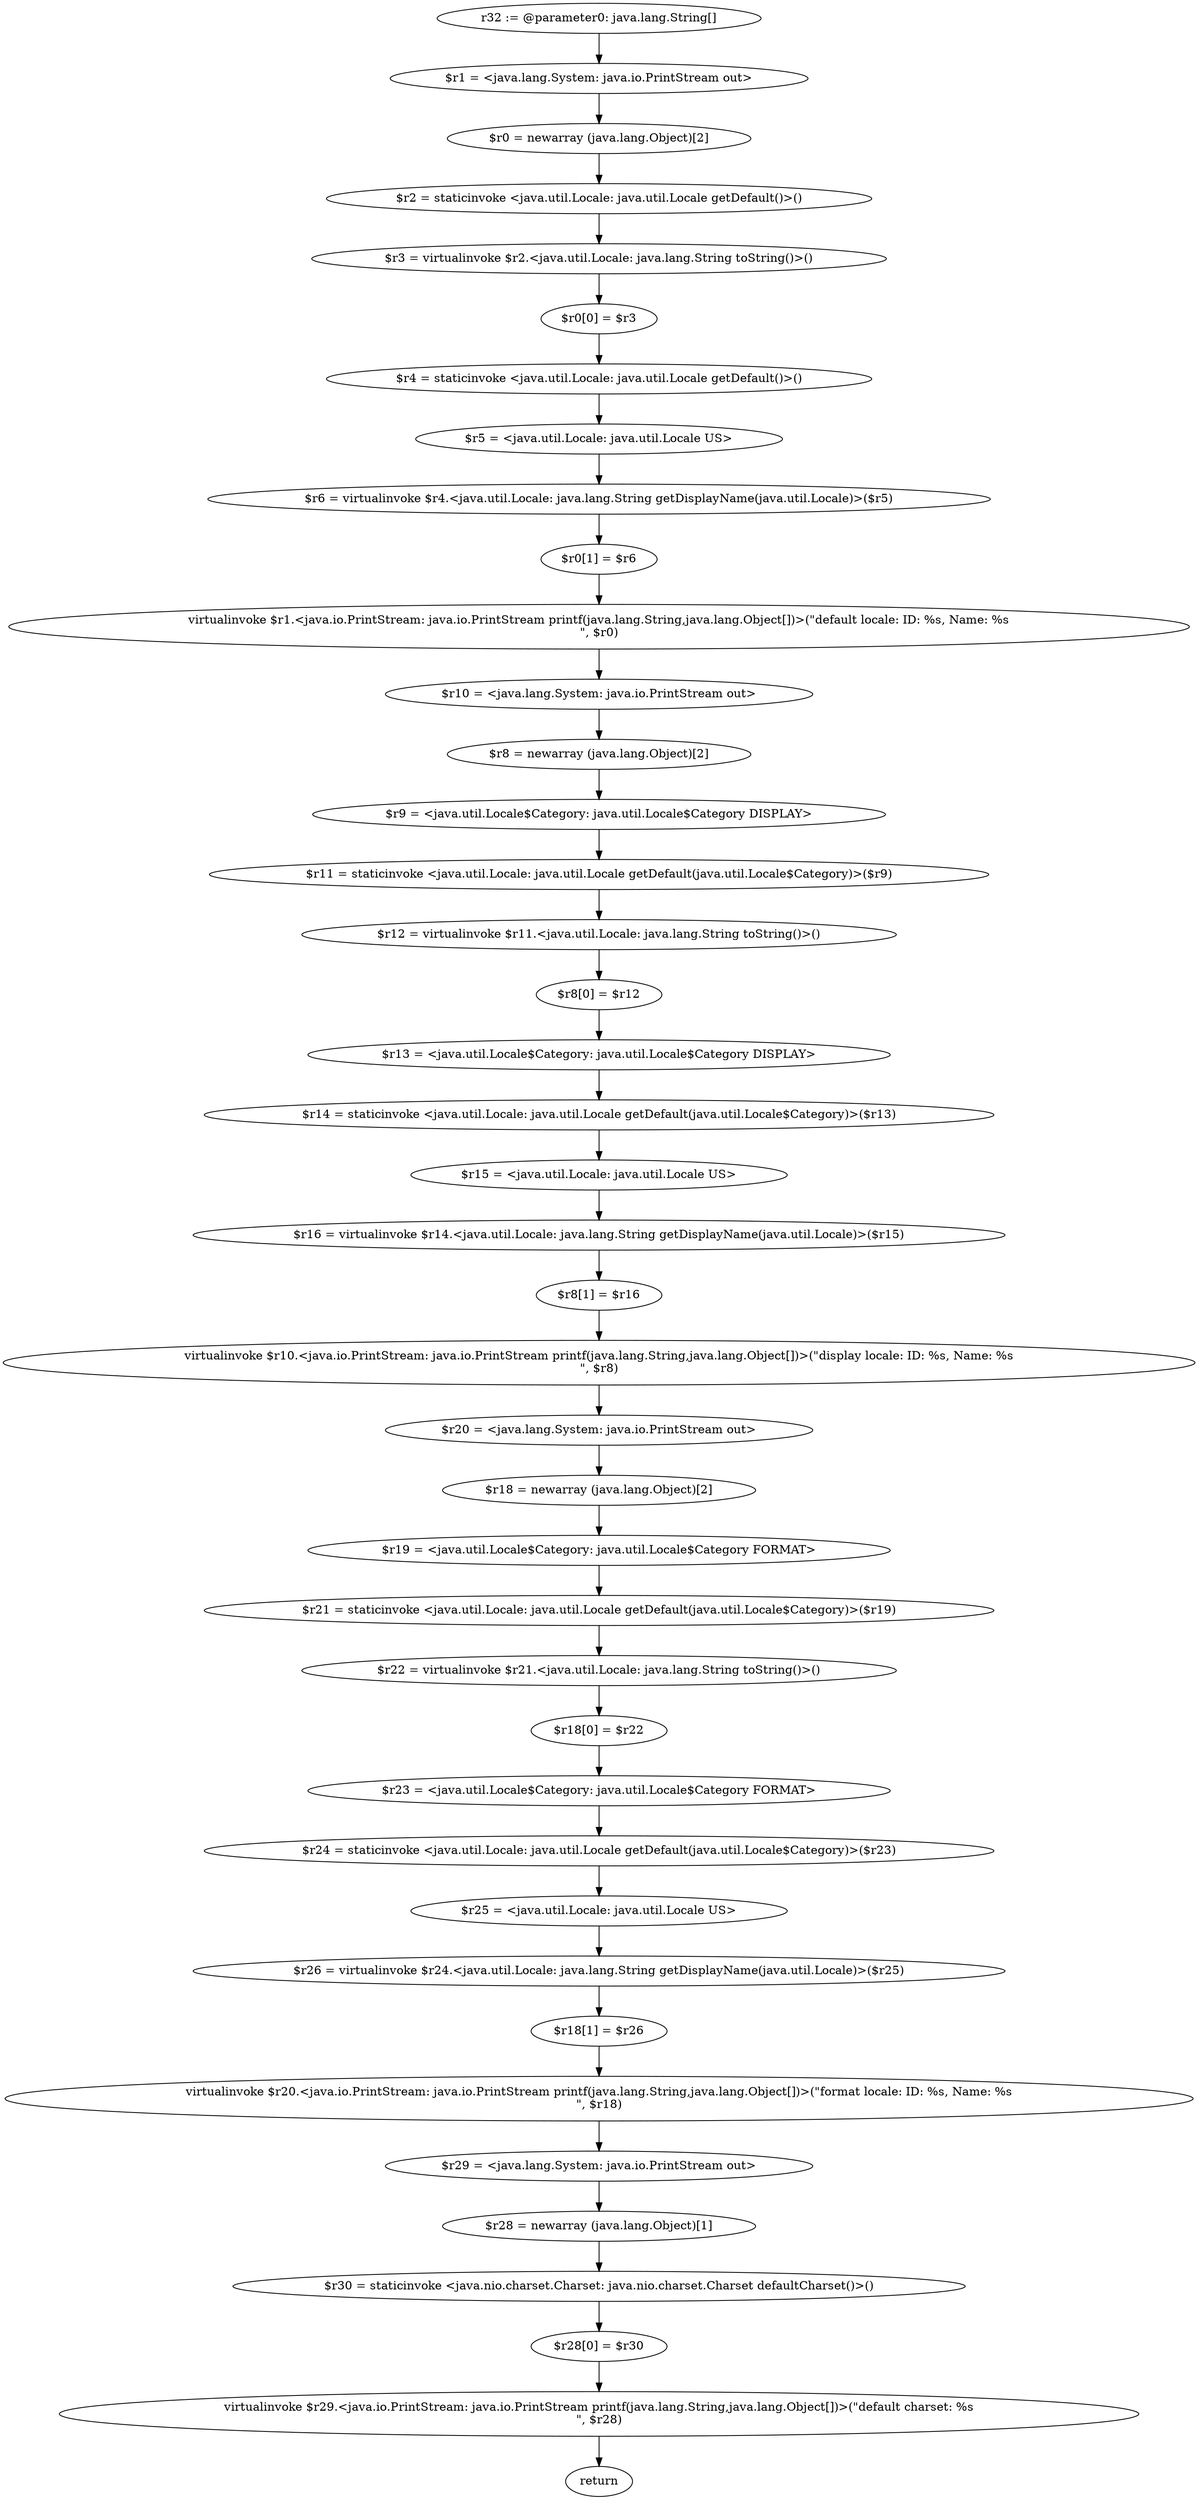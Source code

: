 digraph "unitGraph" {
    "r32 := @parameter0: java.lang.String[]"
    "$r1 = <java.lang.System: java.io.PrintStream out>"
    "$r0 = newarray (java.lang.Object)[2]"
    "$r2 = staticinvoke <java.util.Locale: java.util.Locale getDefault()>()"
    "$r3 = virtualinvoke $r2.<java.util.Locale: java.lang.String toString()>()"
    "$r0[0] = $r3"
    "$r4 = staticinvoke <java.util.Locale: java.util.Locale getDefault()>()"
    "$r5 = <java.util.Locale: java.util.Locale US>"
    "$r6 = virtualinvoke $r4.<java.util.Locale: java.lang.String getDisplayName(java.util.Locale)>($r5)"
    "$r0[1] = $r6"
    "virtualinvoke $r1.<java.io.PrintStream: java.io.PrintStream printf(java.lang.String,java.lang.Object[])>(\"default locale: ID: %s, Name: %s\n\", $r0)"
    "$r10 = <java.lang.System: java.io.PrintStream out>"
    "$r8 = newarray (java.lang.Object)[2]"
    "$r9 = <java.util.Locale$Category: java.util.Locale$Category DISPLAY>"
    "$r11 = staticinvoke <java.util.Locale: java.util.Locale getDefault(java.util.Locale$Category)>($r9)"
    "$r12 = virtualinvoke $r11.<java.util.Locale: java.lang.String toString()>()"
    "$r8[0] = $r12"
    "$r13 = <java.util.Locale$Category: java.util.Locale$Category DISPLAY>"
    "$r14 = staticinvoke <java.util.Locale: java.util.Locale getDefault(java.util.Locale$Category)>($r13)"
    "$r15 = <java.util.Locale: java.util.Locale US>"
    "$r16 = virtualinvoke $r14.<java.util.Locale: java.lang.String getDisplayName(java.util.Locale)>($r15)"
    "$r8[1] = $r16"
    "virtualinvoke $r10.<java.io.PrintStream: java.io.PrintStream printf(java.lang.String,java.lang.Object[])>(\"display locale: ID: %s, Name: %s\n\", $r8)"
    "$r20 = <java.lang.System: java.io.PrintStream out>"
    "$r18 = newarray (java.lang.Object)[2]"
    "$r19 = <java.util.Locale$Category: java.util.Locale$Category FORMAT>"
    "$r21 = staticinvoke <java.util.Locale: java.util.Locale getDefault(java.util.Locale$Category)>($r19)"
    "$r22 = virtualinvoke $r21.<java.util.Locale: java.lang.String toString()>()"
    "$r18[0] = $r22"
    "$r23 = <java.util.Locale$Category: java.util.Locale$Category FORMAT>"
    "$r24 = staticinvoke <java.util.Locale: java.util.Locale getDefault(java.util.Locale$Category)>($r23)"
    "$r25 = <java.util.Locale: java.util.Locale US>"
    "$r26 = virtualinvoke $r24.<java.util.Locale: java.lang.String getDisplayName(java.util.Locale)>($r25)"
    "$r18[1] = $r26"
    "virtualinvoke $r20.<java.io.PrintStream: java.io.PrintStream printf(java.lang.String,java.lang.Object[])>(\"format locale: ID: %s, Name: %s\n\", $r18)"
    "$r29 = <java.lang.System: java.io.PrintStream out>"
    "$r28 = newarray (java.lang.Object)[1]"
    "$r30 = staticinvoke <java.nio.charset.Charset: java.nio.charset.Charset defaultCharset()>()"
    "$r28[0] = $r30"
    "virtualinvoke $r29.<java.io.PrintStream: java.io.PrintStream printf(java.lang.String,java.lang.Object[])>(\"default charset: %s\n\", $r28)"
    "return"
    "r32 := @parameter0: java.lang.String[]"->"$r1 = <java.lang.System: java.io.PrintStream out>";
    "$r1 = <java.lang.System: java.io.PrintStream out>"->"$r0 = newarray (java.lang.Object)[2]";
    "$r0 = newarray (java.lang.Object)[2]"->"$r2 = staticinvoke <java.util.Locale: java.util.Locale getDefault()>()";
    "$r2 = staticinvoke <java.util.Locale: java.util.Locale getDefault()>()"->"$r3 = virtualinvoke $r2.<java.util.Locale: java.lang.String toString()>()";
    "$r3 = virtualinvoke $r2.<java.util.Locale: java.lang.String toString()>()"->"$r0[0] = $r3";
    "$r0[0] = $r3"->"$r4 = staticinvoke <java.util.Locale: java.util.Locale getDefault()>()";
    "$r4 = staticinvoke <java.util.Locale: java.util.Locale getDefault()>()"->"$r5 = <java.util.Locale: java.util.Locale US>";
    "$r5 = <java.util.Locale: java.util.Locale US>"->"$r6 = virtualinvoke $r4.<java.util.Locale: java.lang.String getDisplayName(java.util.Locale)>($r5)";
    "$r6 = virtualinvoke $r4.<java.util.Locale: java.lang.String getDisplayName(java.util.Locale)>($r5)"->"$r0[1] = $r6";
    "$r0[1] = $r6"->"virtualinvoke $r1.<java.io.PrintStream: java.io.PrintStream printf(java.lang.String,java.lang.Object[])>(\"default locale: ID: %s, Name: %s\n\", $r0)";
    "virtualinvoke $r1.<java.io.PrintStream: java.io.PrintStream printf(java.lang.String,java.lang.Object[])>(\"default locale: ID: %s, Name: %s\n\", $r0)"->"$r10 = <java.lang.System: java.io.PrintStream out>";
    "$r10 = <java.lang.System: java.io.PrintStream out>"->"$r8 = newarray (java.lang.Object)[2]";
    "$r8 = newarray (java.lang.Object)[2]"->"$r9 = <java.util.Locale$Category: java.util.Locale$Category DISPLAY>";
    "$r9 = <java.util.Locale$Category: java.util.Locale$Category DISPLAY>"->"$r11 = staticinvoke <java.util.Locale: java.util.Locale getDefault(java.util.Locale$Category)>($r9)";
    "$r11 = staticinvoke <java.util.Locale: java.util.Locale getDefault(java.util.Locale$Category)>($r9)"->"$r12 = virtualinvoke $r11.<java.util.Locale: java.lang.String toString()>()";
    "$r12 = virtualinvoke $r11.<java.util.Locale: java.lang.String toString()>()"->"$r8[0] = $r12";
    "$r8[0] = $r12"->"$r13 = <java.util.Locale$Category: java.util.Locale$Category DISPLAY>";
    "$r13 = <java.util.Locale$Category: java.util.Locale$Category DISPLAY>"->"$r14 = staticinvoke <java.util.Locale: java.util.Locale getDefault(java.util.Locale$Category)>($r13)";
    "$r14 = staticinvoke <java.util.Locale: java.util.Locale getDefault(java.util.Locale$Category)>($r13)"->"$r15 = <java.util.Locale: java.util.Locale US>";
    "$r15 = <java.util.Locale: java.util.Locale US>"->"$r16 = virtualinvoke $r14.<java.util.Locale: java.lang.String getDisplayName(java.util.Locale)>($r15)";
    "$r16 = virtualinvoke $r14.<java.util.Locale: java.lang.String getDisplayName(java.util.Locale)>($r15)"->"$r8[1] = $r16";
    "$r8[1] = $r16"->"virtualinvoke $r10.<java.io.PrintStream: java.io.PrintStream printf(java.lang.String,java.lang.Object[])>(\"display locale: ID: %s, Name: %s\n\", $r8)";
    "virtualinvoke $r10.<java.io.PrintStream: java.io.PrintStream printf(java.lang.String,java.lang.Object[])>(\"display locale: ID: %s, Name: %s\n\", $r8)"->"$r20 = <java.lang.System: java.io.PrintStream out>";
    "$r20 = <java.lang.System: java.io.PrintStream out>"->"$r18 = newarray (java.lang.Object)[2]";
    "$r18 = newarray (java.lang.Object)[2]"->"$r19 = <java.util.Locale$Category: java.util.Locale$Category FORMAT>";
    "$r19 = <java.util.Locale$Category: java.util.Locale$Category FORMAT>"->"$r21 = staticinvoke <java.util.Locale: java.util.Locale getDefault(java.util.Locale$Category)>($r19)";
    "$r21 = staticinvoke <java.util.Locale: java.util.Locale getDefault(java.util.Locale$Category)>($r19)"->"$r22 = virtualinvoke $r21.<java.util.Locale: java.lang.String toString()>()";
    "$r22 = virtualinvoke $r21.<java.util.Locale: java.lang.String toString()>()"->"$r18[0] = $r22";
    "$r18[0] = $r22"->"$r23 = <java.util.Locale$Category: java.util.Locale$Category FORMAT>";
    "$r23 = <java.util.Locale$Category: java.util.Locale$Category FORMAT>"->"$r24 = staticinvoke <java.util.Locale: java.util.Locale getDefault(java.util.Locale$Category)>($r23)";
    "$r24 = staticinvoke <java.util.Locale: java.util.Locale getDefault(java.util.Locale$Category)>($r23)"->"$r25 = <java.util.Locale: java.util.Locale US>";
    "$r25 = <java.util.Locale: java.util.Locale US>"->"$r26 = virtualinvoke $r24.<java.util.Locale: java.lang.String getDisplayName(java.util.Locale)>($r25)";
    "$r26 = virtualinvoke $r24.<java.util.Locale: java.lang.String getDisplayName(java.util.Locale)>($r25)"->"$r18[1] = $r26";
    "$r18[1] = $r26"->"virtualinvoke $r20.<java.io.PrintStream: java.io.PrintStream printf(java.lang.String,java.lang.Object[])>(\"format locale: ID: %s, Name: %s\n\", $r18)";
    "virtualinvoke $r20.<java.io.PrintStream: java.io.PrintStream printf(java.lang.String,java.lang.Object[])>(\"format locale: ID: %s, Name: %s\n\", $r18)"->"$r29 = <java.lang.System: java.io.PrintStream out>";
    "$r29 = <java.lang.System: java.io.PrintStream out>"->"$r28 = newarray (java.lang.Object)[1]";
    "$r28 = newarray (java.lang.Object)[1]"->"$r30 = staticinvoke <java.nio.charset.Charset: java.nio.charset.Charset defaultCharset()>()";
    "$r30 = staticinvoke <java.nio.charset.Charset: java.nio.charset.Charset defaultCharset()>()"->"$r28[0] = $r30";
    "$r28[0] = $r30"->"virtualinvoke $r29.<java.io.PrintStream: java.io.PrintStream printf(java.lang.String,java.lang.Object[])>(\"default charset: %s\n\", $r28)";
    "virtualinvoke $r29.<java.io.PrintStream: java.io.PrintStream printf(java.lang.String,java.lang.Object[])>(\"default charset: %s\n\", $r28)"->"return";
}
